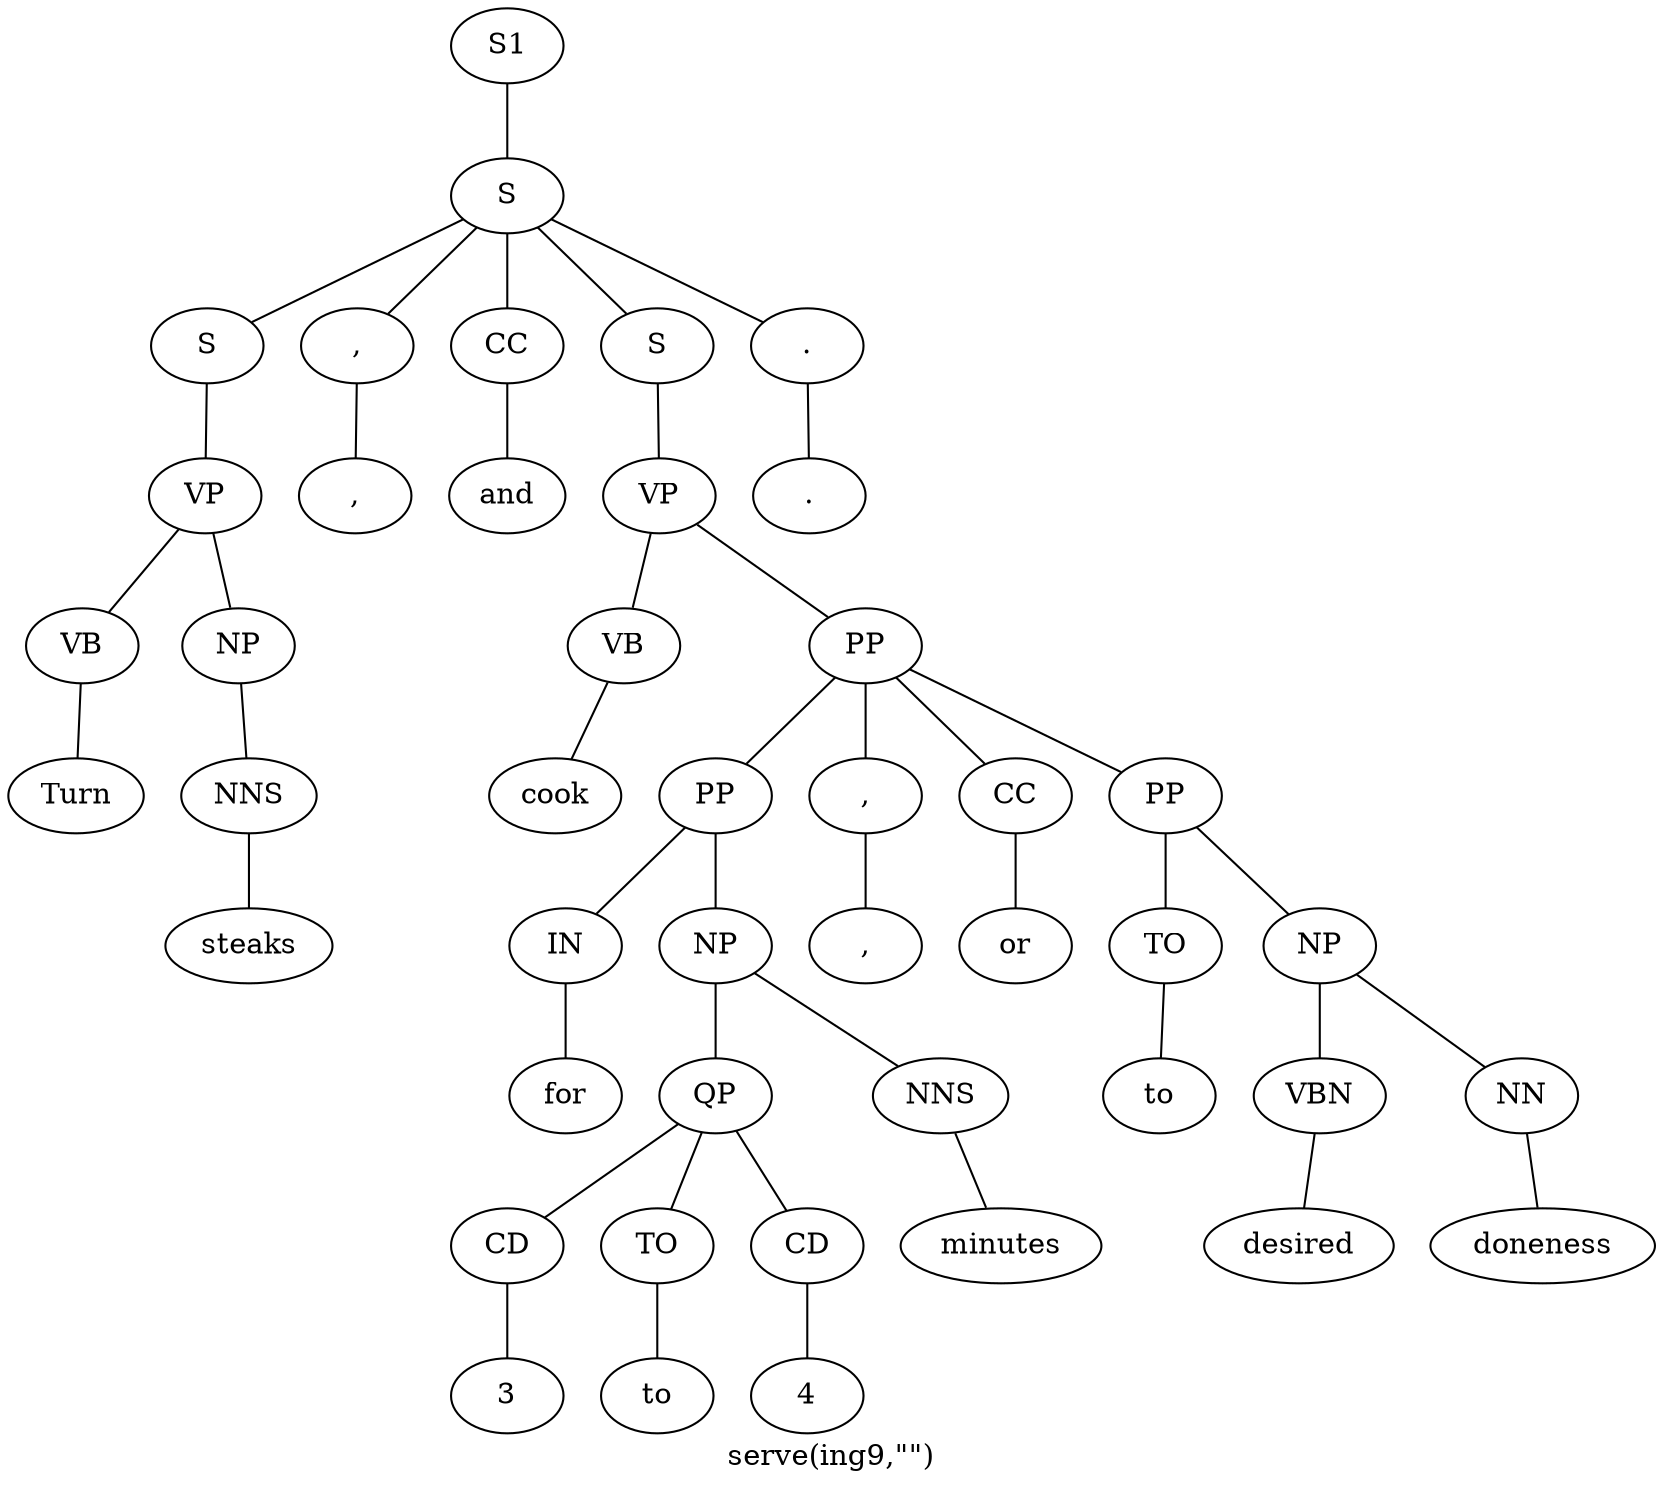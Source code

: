 graph SyntaxGraph {
	label = "serve(ing9,\"\")";
	Node0 [label="S1"];
	Node1 [label="S"];
	Node2 [label="S"];
	Node3 [label="VP"];
	Node4 [label="VB"];
	Node5 [label="Turn"];
	Node6 [label="NP"];
	Node7 [label="NNS"];
	Node8 [label="steaks"];
	Node9 [label=","];
	Node10 [label=","];
	Node11 [label="CC"];
	Node12 [label="and"];
	Node13 [label="S"];
	Node14 [label="VP"];
	Node15 [label="VB"];
	Node16 [label="cook"];
	Node17 [label="PP"];
	Node18 [label="PP"];
	Node19 [label="IN"];
	Node20 [label="for"];
	Node21 [label="NP"];
	Node22 [label="QP"];
	Node23 [label="CD"];
	Node24 [label="3"];
	Node25 [label="TO"];
	Node26 [label="to"];
	Node27 [label="CD"];
	Node28 [label="4"];
	Node29 [label="NNS"];
	Node30 [label="minutes"];
	Node31 [label=","];
	Node32 [label=","];
	Node33 [label="CC"];
	Node34 [label="or"];
	Node35 [label="PP"];
	Node36 [label="TO"];
	Node37 [label="to"];
	Node38 [label="NP"];
	Node39 [label="VBN"];
	Node40 [label="desired"];
	Node41 [label="NN"];
	Node42 [label="doneness"];
	Node43 [label="."];
	Node44 [label="."];

	Node0 -- Node1;
	Node1 -- Node2;
	Node1 -- Node9;
	Node1 -- Node11;
	Node1 -- Node13;
	Node1 -- Node43;
	Node2 -- Node3;
	Node3 -- Node4;
	Node3 -- Node6;
	Node4 -- Node5;
	Node6 -- Node7;
	Node7 -- Node8;
	Node9 -- Node10;
	Node11 -- Node12;
	Node13 -- Node14;
	Node14 -- Node15;
	Node14 -- Node17;
	Node15 -- Node16;
	Node17 -- Node18;
	Node17 -- Node31;
	Node17 -- Node33;
	Node17 -- Node35;
	Node18 -- Node19;
	Node18 -- Node21;
	Node19 -- Node20;
	Node21 -- Node22;
	Node21 -- Node29;
	Node22 -- Node23;
	Node22 -- Node25;
	Node22 -- Node27;
	Node23 -- Node24;
	Node25 -- Node26;
	Node27 -- Node28;
	Node29 -- Node30;
	Node31 -- Node32;
	Node33 -- Node34;
	Node35 -- Node36;
	Node35 -- Node38;
	Node36 -- Node37;
	Node38 -- Node39;
	Node38 -- Node41;
	Node39 -- Node40;
	Node41 -- Node42;
	Node43 -- Node44;
}